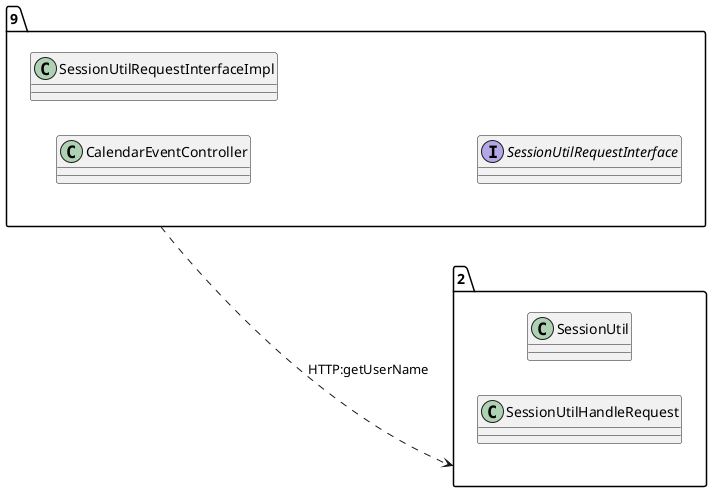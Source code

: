 @startuml 
allow_mixing
left to right direction
package "9"{
class CalendarEventController
class SessionUtilRequestInterfaceImpl
interface SessionUtilRequestInterface

}
package "2"{
class SessionUtil
class SessionUtilHandleRequest

}
"9" ..> "2":HTTP:getUserName
@enduml